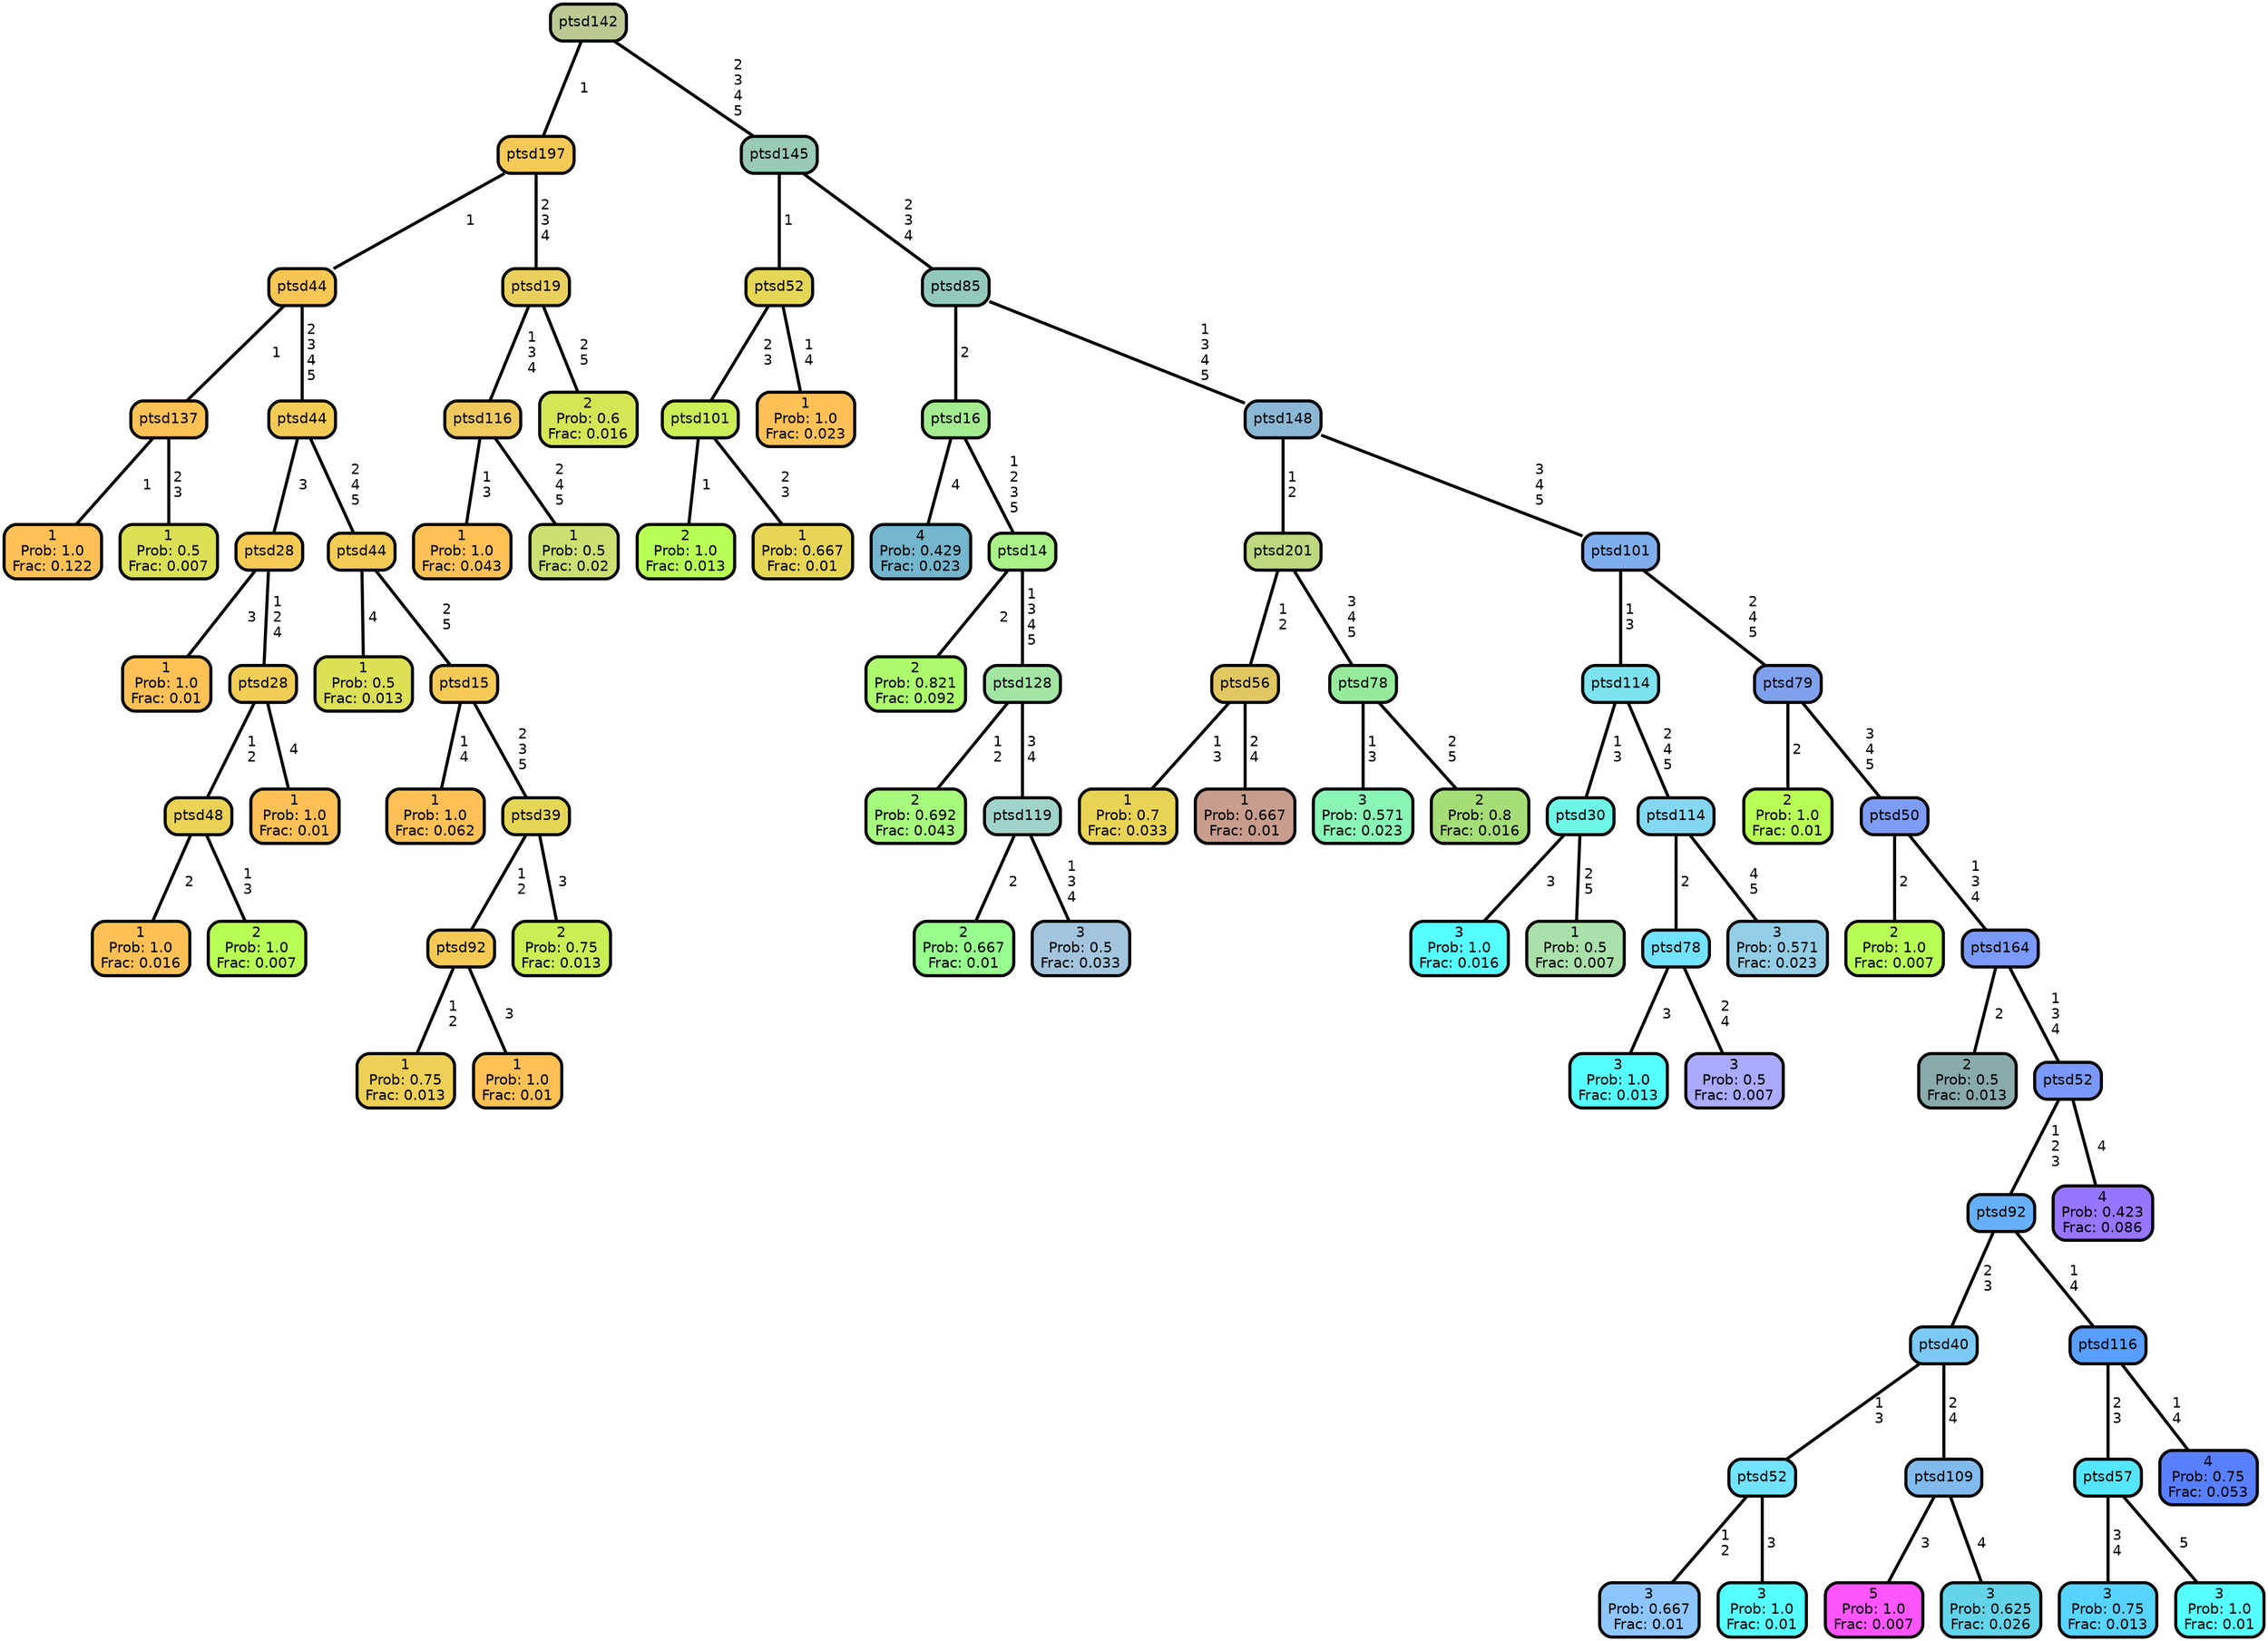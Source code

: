 graph Tree {
node [shape=box, style="filled, rounded",color="black",penwidth="3",fontcolor="black",                 fontname=helvetica] ;
graph [ranksep="0 equally", splines=straight,                 bgcolor=transparent, dpi=200] ;
edge [fontname=helvetica, color=black] ;
0 [label="1
Prob: 1.0
Frac: 0.122", fillcolor="#ffc155"] ;
1 [label="ptsd137", fillcolor="#fdc255"] ;
2 [label="1
Prob: 0.5
Frac: 0.007", fillcolor="#dbe055"] ;
3 [label="ptsd44", fillcolor="#f7c755"] ;
4 [label="1
Prob: 1.0
Frac: 0.01", fillcolor="#ffc155"] ;
5 [label="ptsd28", fillcolor="#f4ca55"] ;
6 [label="1
Prob: 1.0
Frac: 0.016", fillcolor="#ffc155"] ;
7 [label="ptsd48", fillcolor="#ead255"] ;
8 [label="2
Prob: 1.0
Frac: 0.007", fillcolor="#b8ff55"] ;
9 [label="ptsd28", fillcolor="#f0cd55"] ;
10 [label="1
Prob: 1.0
Frac: 0.01", fillcolor="#ffc155"] ;
11 [label="ptsd44", fillcolor="#f2cb55"] ;
12 [label="1
Prob: 0.5
Frac: 0.013", fillcolor="#dbe055"] ;
13 [label="ptsd44", fillcolor="#f2cb55"] ;
14 [label="1
Prob: 1.0
Frac: 0.062", fillcolor="#ffc155"] ;
15 [label="ptsd15", fillcolor="#f5c955"] ;
16 [label="1
Prob: 0.75
Frac: 0.013", fillcolor="#edd055"] ;
17 [label="ptsd92", fillcolor="#f4c955"] ;
18 [label="1
Prob: 1.0
Frac: 0.01", fillcolor="#ffc155"] ;
19 [label="ptsd39", fillcolor="#e5d755"] ;
20 [label="2
Prob: 0.75
Frac: 0.013", fillcolor="#c9ef55"] ;
21 [label="ptsd197", fillcolor="#f4c956"] ;
22 [label="1
Prob: 1.0
Frac: 0.043", fillcolor="#ffc155"] ;
23 [label="ptsd116", fillcolor="#eeca5d"] ;
24 [label="1
Prob: 0.5
Frac: 0.02", fillcolor="#cbe071"] ;
25 [label="ptsd19", fillcolor="#e9d05c"] ;
26 [label="2
Prob: 0.6
Frac: 0.016", fillcolor="#d4e655"] ;
27 [label="ptsd142", fillcolor="#bac993"] ;
28 [label="2
Prob: 1.0
Frac: 0.013", fillcolor="#b8ff55"] ;
29 [label="ptsd101", fillcolor="#cced55"] ;
30 [label="1
Prob: 0.667
Frac: 0.01", fillcolor="#e7d555"] ;
31 [label="ptsd52", fillcolor="#e5d755"] ;
32 [label="1
Prob: 1.0
Frac: 0.023", fillcolor="#ffc155"] ;
33 [label="ptsd145", fillcolor="#99cab6"] ;
34 [label="4
Prob: 0.429
Frac: 0.023", fillcolor="#73b6ce"] ;
35 [label="ptsd16", fillcolor="#a2eb8f"] ;
36 [label="2
Prob: 0.821
Frac: 0.092", fillcolor="#acfc6d"] ;
37 [label="ptsd14", fillcolor="#a8f287"] ;
38 [label="2
Prob: 0.692
Frac: 0.043", fillcolor="#a6fa7c"] ;
39 [label="ptsd128", fillcolor="#a3e6a3"] ;
40 [label="2
Prob: 0.667
Frac: 0.01", fillcolor="#97ff8d"] ;
41 [label="ptsd119", fillcolor="#a0d3ca"] ;
42 [label="3
Prob: 0.5
Frac: 0.033", fillcolor="#a2c5dd"] ;
43 [label="ptsd85", fillcolor="#93c9bd"] ;
44 [label="1
Prob: 0.7
Frac: 0.033", fillcolor="#e9d355"] ;
45 [label="ptsd56", fillcolor="#e1c762"] ;
46 [label="1
Prob: 0.667
Frac: 0.01", fillcolor="#c89d8d"] ;
47 [label="ptsd201", fillcolor="#bdd87d"] ;
48 [label="3
Prob: 0.571
Frac: 0.023", fillcolor="#89f6b6"] ;
49 [label="ptsd78", fillcolor="#95eb9b"] ;
50 [label="2
Prob: 0.8
Frac: 0.016", fillcolor="#a5dd77"] ;
51 [label="ptsd148", fillcolor="#8bb7d5"] ;
52 [label="3
Prob: 1.0
Frac: 0.016", fillcolor="#55ffff"] ;
53 [label="ptsd30", fillcolor="#6df6e6"] ;
54 [label="1
Prob: 0.5
Frac: 0.007", fillcolor="#aae0aa"] ;
55 [label="ptsd114", fillcolor="#7be2ee"] ;
56 [label="3
Prob: 1.0
Frac: 0.013", fillcolor="#55ffff"] ;
57 [label="ptsd78", fillcolor="#71e2ff"] ;
58 [label="3
Prob: 0.5
Frac: 0.007", fillcolor="#aaaaff"] ;
59 [label="ptsd114", fillcolor="#83d7f1"] ;
60 [label="3
Prob: 0.571
Frac: 0.023", fillcolor="#93cee6"] ;
61 [label="ptsd101", fillcolor="#7eaeec"] ;
62 [label="2
Prob: 1.0
Frac: 0.01", fillcolor="#b8ff55"] ;
63 [label="ptsd79", fillcolor="#7fa0ec"] ;
64 [label="2
Prob: 1.0
Frac: 0.007", fillcolor="#b8ff55"] ;
65 [label="ptsd50", fillcolor="#7d9cf3"] ;
66 [label="2
Prob: 0.5
Frac: 0.013", fillcolor="#89aaaa"] ;
67 [label="ptsd164", fillcolor="#7b99f7"] ;
68 [label="3
Prob: 0.667
Frac: 0.01", fillcolor="#8dc6ff"] ;
69 [label="ptsd52", fillcolor="#71e2ff"] ;
70 [label="3
Prob: 1.0
Frac: 0.01", fillcolor="#55ffff"] ;
71 [label="ptsd40", fillcolor="#7bc9f4"] ;
72 [label="5
Prob: 1.0
Frac: 0.007", fillcolor="#ff55ff"] ;
73 [label="ptsd109", fillcolor="#81bbee"] ;
74 [label="3
Prob: 0.625
Frac: 0.026", fillcolor="#62d4e9"] ;
75 [label="ptsd92", fillcolor="#66b0fa"] ;
76 [label="3
Prob: 0.75
Frac: 0.013", fillcolor="#56d4ff"] ;
77 [label="ptsd57", fillcolor="#55e6ff"] ;
78 [label="3
Prob: 1.0
Frac: 0.01", fillcolor="#55ffff"] ;
79 [label="ptsd116", fillcolor="#579eff"] ;
80 [label="4
Prob: 0.75
Frac: 0.053", fillcolor="#587fff"] ;
81 [label="ptsd52", fillcolor="#7a99fc"] ;
82 [label="4
Prob: 0.423
Frac: 0.086", fillcolor="#9875ff"] ;
1 -- 0 [label=" 1",penwidth=3] ;
1 -- 2 [label=" 2\n 3",penwidth=3] ;
3 -- 1 [label=" 1",penwidth=3] ;
3 -- 11 [label=" 2\n 3\n 4\n 5",penwidth=3] ;
5 -- 4 [label=" 3",penwidth=3] ;
5 -- 9 [label=" 1\n 2\n 4",penwidth=3] ;
7 -- 6 [label=" 2",penwidth=3] ;
7 -- 8 [label=" 1\n 3",penwidth=3] ;
9 -- 7 [label=" 1\n 2",penwidth=3] ;
9 -- 10 [label=" 4",penwidth=3] ;
11 -- 5 [label=" 3",penwidth=3] ;
11 -- 13 [label=" 2\n 4\n 5",penwidth=3] ;
13 -- 12 [label=" 4",penwidth=3] ;
13 -- 15 [label=" 2\n 5",penwidth=3] ;
15 -- 14 [label=" 1\n 4",penwidth=3] ;
15 -- 19 [label=" 2\n 3\n 5",penwidth=3] ;
17 -- 16 [label=" 1\n 2",penwidth=3] ;
17 -- 18 [label=" 3",penwidth=3] ;
19 -- 17 [label=" 1\n 2",penwidth=3] ;
19 -- 20 [label=" 3",penwidth=3] ;
21 -- 3 [label=" 1",penwidth=3] ;
21 -- 25 [label=" 2\n 3\n 4",penwidth=3] ;
23 -- 22 [label=" 1\n 3",penwidth=3] ;
23 -- 24 [label=" 2\n 4\n 5",penwidth=3] ;
25 -- 23 [label=" 1\n 3\n 4",penwidth=3] ;
25 -- 26 [label=" 2\n 5",penwidth=3] ;
27 -- 21 [label=" 1",penwidth=3] ;
27 -- 33 [label=" 2\n 3\n 4\n 5",penwidth=3] ;
29 -- 28 [label=" 1",penwidth=3] ;
29 -- 30 [label=" 2\n 3",penwidth=3] ;
31 -- 29 [label=" 2\n 3",penwidth=3] ;
31 -- 32 [label=" 1\n 4",penwidth=3] ;
33 -- 31 [label=" 1",penwidth=3] ;
33 -- 43 [label=" 2\n 3\n 4",penwidth=3] ;
35 -- 34 [label=" 4",penwidth=3] ;
35 -- 37 [label=" 1\n 2\n 3\n 5",penwidth=3] ;
37 -- 36 [label=" 2",penwidth=3] ;
37 -- 39 [label=" 1\n 3\n 4\n 5",penwidth=3] ;
39 -- 38 [label=" 1\n 2",penwidth=3] ;
39 -- 41 [label=" 3\n 4",penwidth=3] ;
41 -- 40 [label=" 2",penwidth=3] ;
41 -- 42 [label=" 1\n 3\n 4",penwidth=3] ;
43 -- 35 [label=" 2",penwidth=3] ;
43 -- 51 [label=" 1\n 3\n 4\n 5",penwidth=3] ;
45 -- 44 [label=" 1\n 3",penwidth=3] ;
45 -- 46 [label=" 2\n 4",penwidth=3] ;
47 -- 45 [label=" 1\n 2",penwidth=3] ;
47 -- 49 [label=" 3\n 4\n 5",penwidth=3] ;
49 -- 48 [label=" 1\n 3",penwidth=3] ;
49 -- 50 [label=" 2\n 5",penwidth=3] ;
51 -- 47 [label=" 1\n 2",penwidth=3] ;
51 -- 61 [label=" 3\n 4\n 5",penwidth=3] ;
53 -- 52 [label=" 3",penwidth=3] ;
53 -- 54 [label=" 2\n 5",penwidth=3] ;
55 -- 53 [label=" 1\n 3",penwidth=3] ;
55 -- 59 [label=" 2\n 4\n 5",penwidth=3] ;
57 -- 56 [label=" 3",penwidth=3] ;
57 -- 58 [label=" 2\n 4",penwidth=3] ;
59 -- 57 [label=" 2",penwidth=3] ;
59 -- 60 [label=" 4\n 5",penwidth=3] ;
61 -- 55 [label=" 1\n 3",penwidth=3] ;
61 -- 63 [label=" 2\n 4\n 5",penwidth=3] ;
63 -- 62 [label=" 2",penwidth=3] ;
63 -- 65 [label=" 3\n 4\n 5",penwidth=3] ;
65 -- 64 [label=" 2",penwidth=3] ;
65 -- 67 [label=" 1\n 3\n 4",penwidth=3] ;
67 -- 66 [label=" 2",penwidth=3] ;
67 -- 81 [label=" 1\n 3\n 4",penwidth=3] ;
69 -- 68 [label=" 1\n 2",penwidth=3] ;
69 -- 70 [label=" 3",penwidth=3] ;
71 -- 69 [label=" 1\n 3",penwidth=3] ;
71 -- 73 [label=" 2\n 4",penwidth=3] ;
73 -- 72 [label=" 3",penwidth=3] ;
73 -- 74 [label=" 4",penwidth=3] ;
75 -- 71 [label=" 2\n 3",penwidth=3] ;
75 -- 79 [label=" 1\n 4",penwidth=3] ;
77 -- 76 [label=" 3\n 4",penwidth=3] ;
77 -- 78 [label=" 5",penwidth=3] ;
79 -- 77 [label=" 2\n 3",penwidth=3] ;
79 -- 80 [label=" 1\n 4",penwidth=3] ;
81 -- 75 [label=" 1\n 2\n 3",penwidth=3] ;
81 -- 82 [label=" 4",penwidth=3] ;
{rank = same;}}